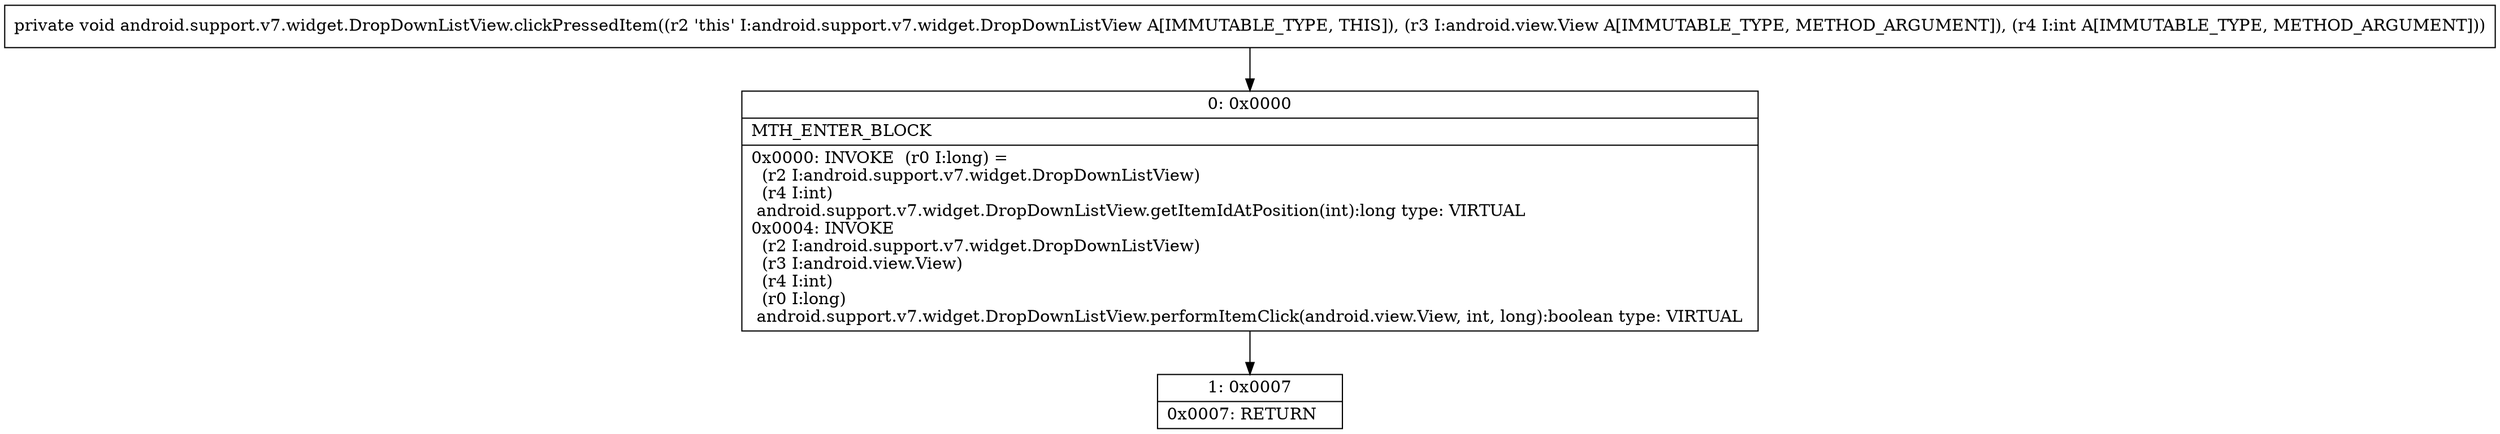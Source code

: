 digraph "CFG forandroid.support.v7.widget.DropDownListView.clickPressedItem(Landroid\/view\/View;I)V" {
Node_0 [shape=record,label="{0\:\ 0x0000|MTH_ENTER_BLOCK\l|0x0000: INVOKE  (r0 I:long) = \l  (r2 I:android.support.v7.widget.DropDownListView)\l  (r4 I:int)\l android.support.v7.widget.DropDownListView.getItemIdAtPosition(int):long type: VIRTUAL \l0x0004: INVOKE  \l  (r2 I:android.support.v7.widget.DropDownListView)\l  (r3 I:android.view.View)\l  (r4 I:int)\l  (r0 I:long)\l android.support.v7.widget.DropDownListView.performItemClick(android.view.View, int, long):boolean type: VIRTUAL \l}"];
Node_1 [shape=record,label="{1\:\ 0x0007|0x0007: RETURN   \l}"];
MethodNode[shape=record,label="{private void android.support.v7.widget.DropDownListView.clickPressedItem((r2 'this' I:android.support.v7.widget.DropDownListView A[IMMUTABLE_TYPE, THIS]), (r3 I:android.view.View A[IMMUTABLE_TYPE, METHOD_ARGUMENT]), (r4 I:int A[IMMUTABLE_TYPE, METHOD_ARGUMENT])) }"];
MethodNode -> Node_0;
Node_0 -> Node_1;
}

